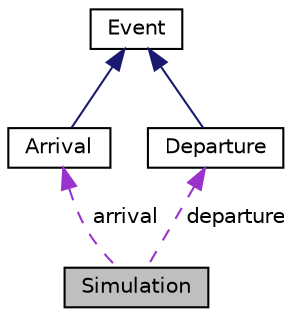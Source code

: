 digraph "Simulation"
{
 // LATEX_PDF_SIZE
  edge [fontname="Helvetica",fontsize="10",labelfontname="Helvetica",labelfontsize="10"];
  node [fontname="Helvetica",fontsize="10",shape=record];
  Node1 [label="Simulation",height=0.2,width=0.4,color="black", fillcolor="grey75", style="filled", fontcolor="black",tooltip="classe representant la simulation de la banque"];
  Node2 -> Node1 [dir="back",color="darkorchid3",fontsize="10",style="dashed",label=" arrival" ,fontname="Helvetica"];
  Node2 [label="Arrival",height=0.2,width=0.4,color="black", fillcolor="white", style="filled",URL="$class_arrival.html",tooltip="classe representant l'évènement d'arriver du client La classe permet de gérer l'arriver du client dan..."];
  Node3 -> Node2 [dir="back",color="midnightblue",fontsize="10",style="solid",fontname="Helvetica"];
  Node3 [label="Event",height=0.2,width=0.4,color="black", fillcolor="white", style="filled",URL="$class_event.html",tooltip="classe representant un évènement de la simulation comme l'arrivée et le départ d'un client dans la ba..."];
  Node4 -> Node1 [dir="back",color="darkorchid3",fontsize="10",style="dashed",label=" departure" ,fontname="Helvetica"];
  Node4 [label="Departure",height=0.2,width=0.4,color="black", fillcolor="white", style="filled",URL="$class_departure.html",tooltip="classe representant l'évènement de départ d'un client de la banque'"];
  Node3 -> Node4 [dir="back",color="midnightblue",fontsize="10",style="solid",fontname="Helvetica"];
}
